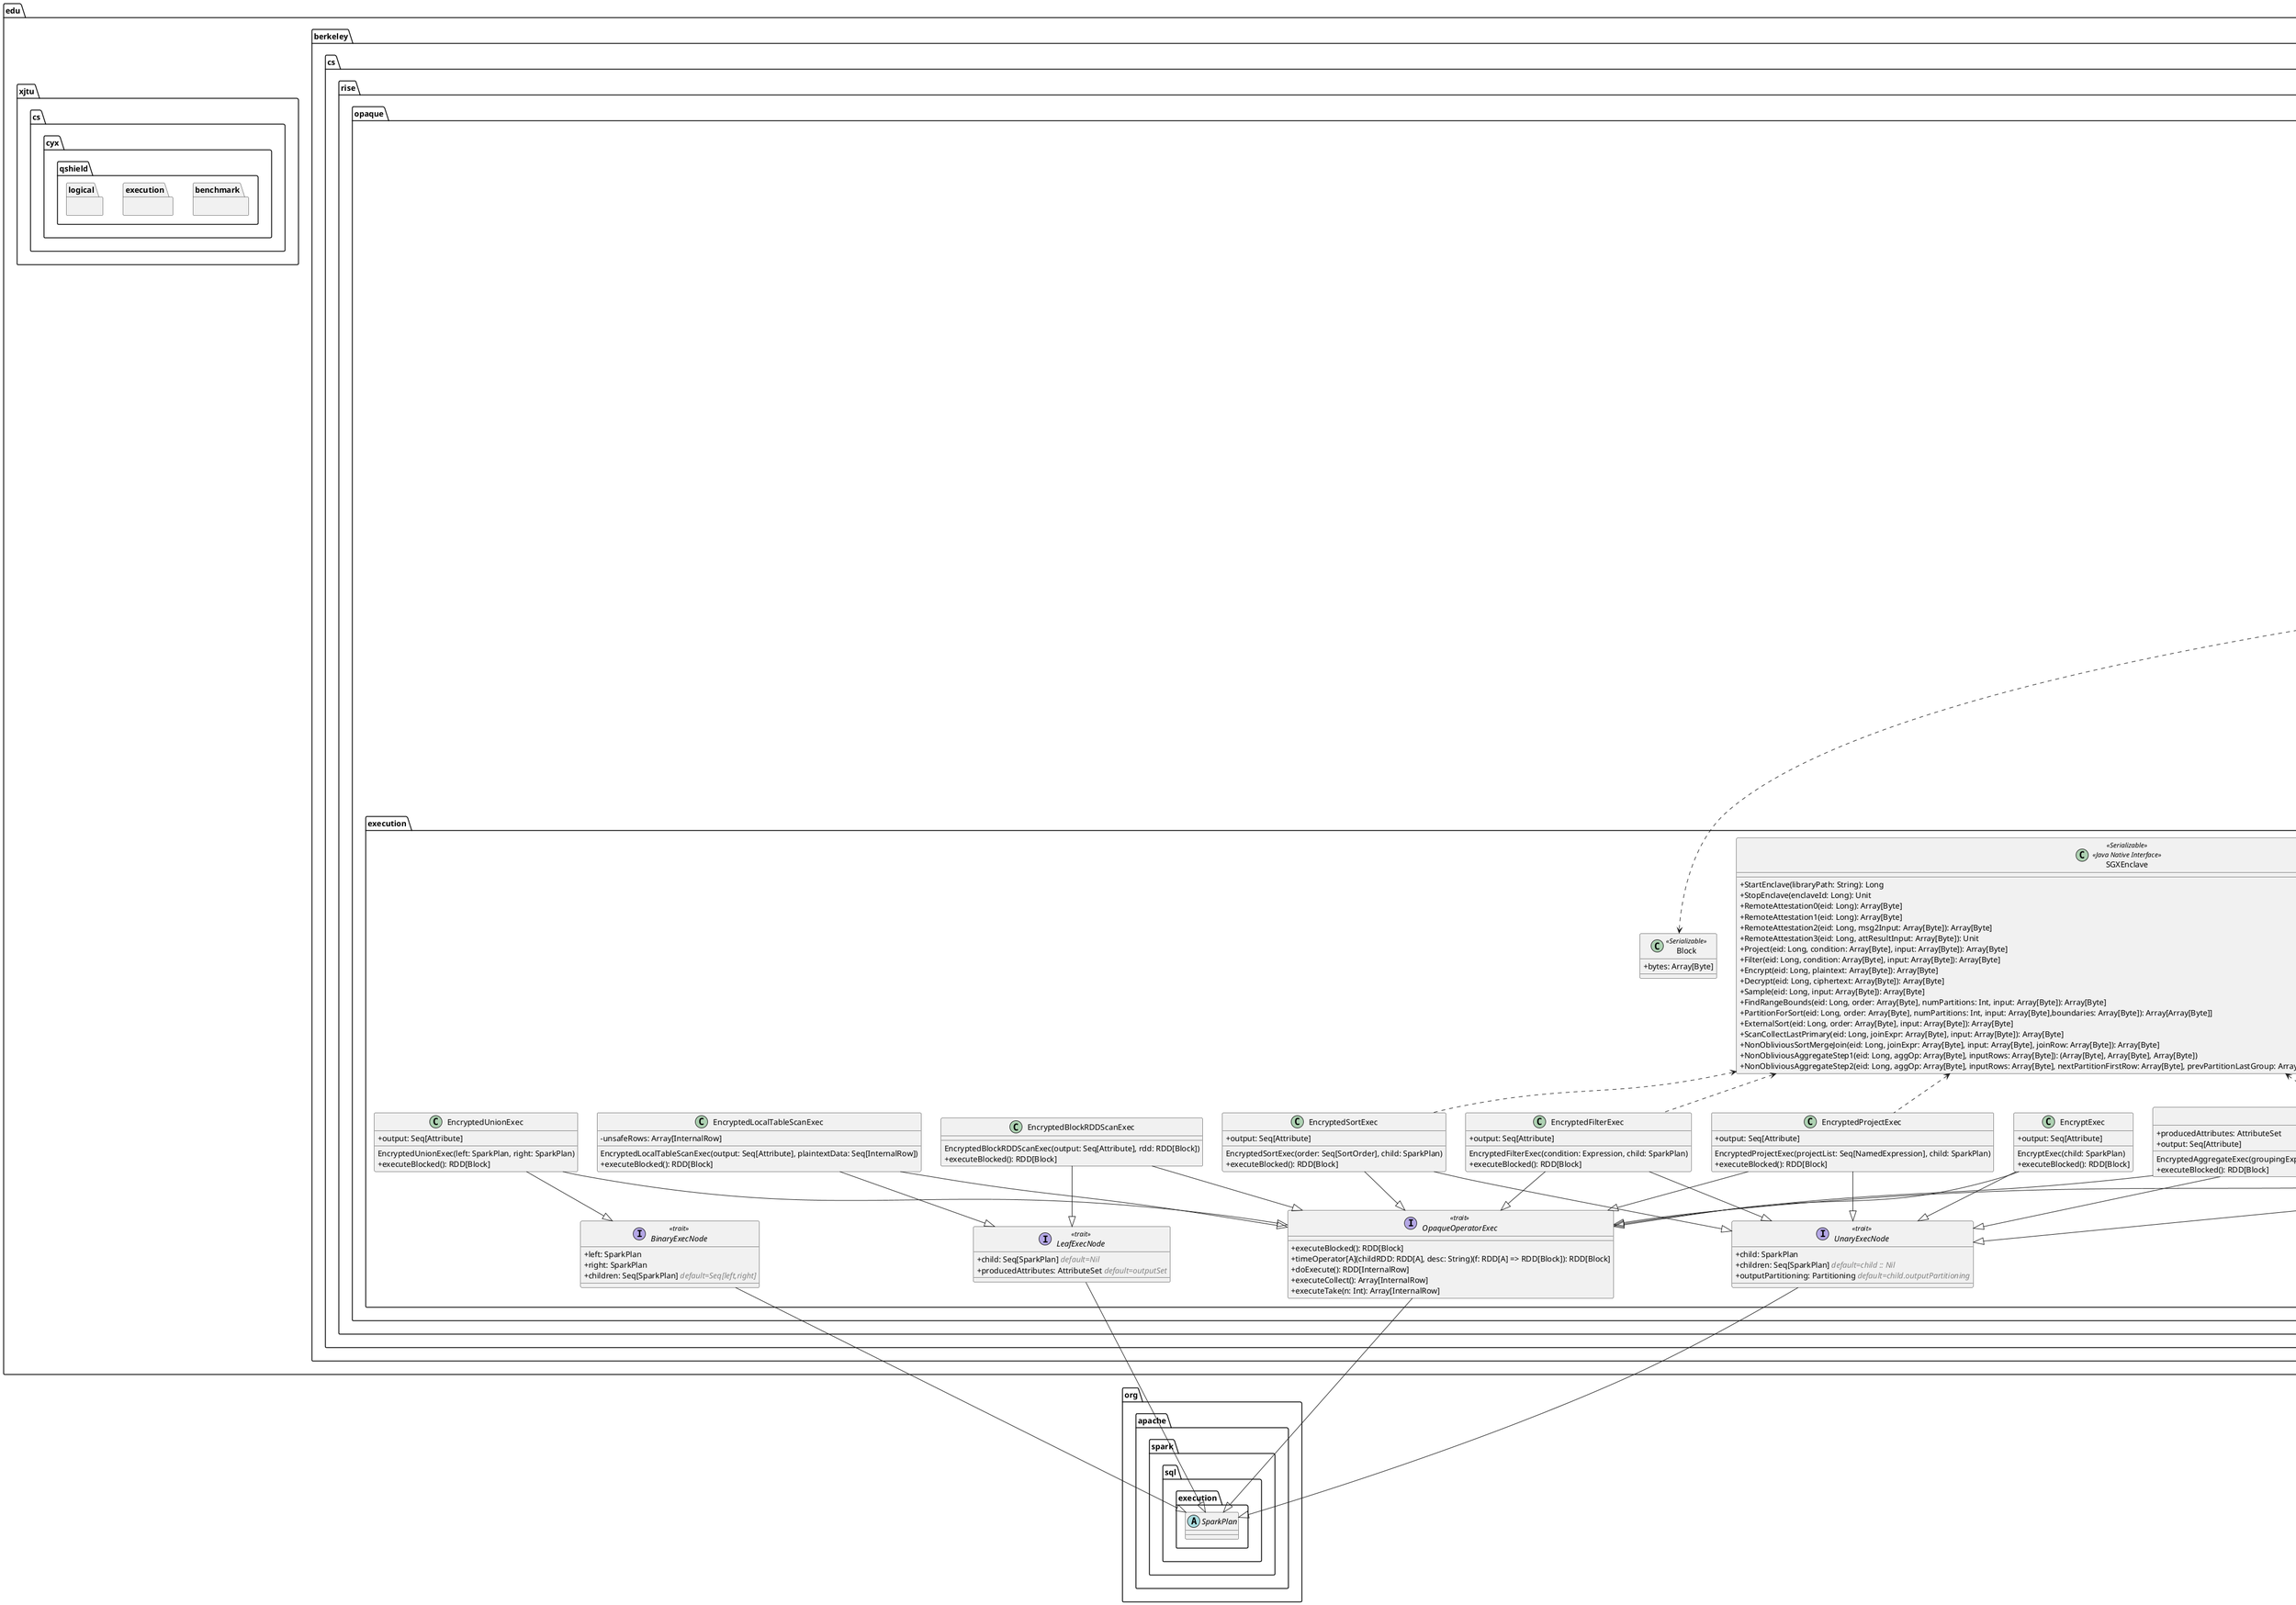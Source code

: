 @startuml
skinparam classAttributeIconSize 0

namespace org.apache.spark.sql.execution{
  abstract class SparkPlan
}

namespace edu.berkeley.cs.rise.opaque{
  namespace benchmark{
    class Benchmark << (O,orchid) Object >> {
      + dataDir : String
      + main(args : Array[String]) : Unit
    }
    class BigDataBenchmark << (O,orchid) Object >> {
      +rankings(spark: SparkSession, securityLevel: SecurityLevel, size: String, numPartitions: Int): DataFrame
      +uservisits(spark: SparkSession, securityLevel: SecurityLevel, size: String, numPartitions: Int): DataFrame
      +q1(spark: SparkSession, securityLevel: SecurityLevel, size: String, numPartitions: Int): DataFrame
      +q2(spark: SparkSession, securityLevel: SecurityLevel, size: String, numPartitions: Int): DataFrame
      +q3(spark: SparkSession, securityLevel: SecurityLevel, size: String, numPartitions: Int): DataFrame
    }
    class KMeans << (O,orchid) Object >> {
      +data(spark: SparkSession, securityLevel: SecurityLevel, numPartitions: Int, rand: Random, N: Int, D: Int): DataFrame
      +train(spark: SparkSession, securityLevel: SecurityLevel, numPartitions: Int, N: Int, D: Int, K: Int, convergeDist: Double): Array[Array[Double]]
    }
    class LeastSquares << (O,orchid) Object >> {
      +data(spark: SparkSession, securityLevel: SecurityLevel, numPartitions: Int): DataFrame
      +query(spark: SparkSession, securityLevel: SecurityLevel, size: String, numPartitions: Int): DataFrame
    }
    class LogisticRegression << (O,orchid) Object >> {
      +data(spark: SparkSession, securityLevel: SecurityLevel, numPartitions: Int, rand: Random, N: Int, D: Int, R: Double): DataFrame
      +train(spark: SparkSession, securityLevel: SecurityLevel, N: Int, numPartitions: Int): Array[Double]
    }
    class PageRank << (O,orchid) Object >> {
      +run(spark: SparkSession, securityLevel: SecurityLevel, size: String, numPartitions: Int): DataFrame
    }
    class TPCH << (O,orchid) Object >> {
      -tpch9EncryptedDFs(sqlContext: SQLContext, securityLevel: SecurityLevel, size: String, numPartitions: Int): (DataFrame, DataFrame, DataFrame, DataFrame, DataFrame, DataFrame)
      +part(sqlContext: SQLContext, securityLevel: SecurityLevel, size: String, numPartitions: Int): DataFrame
      +supplier(sqlContext: SQLContext, securityLevel: SecurityLevel, size: String, numPartitions: Int): DataFrame
      +lineitem(sqlContext: SQLContext, securityLevel: SecurityLevel, size: String, numPartitions: Int): DataFrame
      +partsupp(sqlContext: SQLContext, securityLevel: SecurityLevel, size: String, numPartitions: Int): DataFrame
      +orders(sqlContext: SQLContext, securityLevel: SecurityLevel, size: String, numPartitions: Int): DataFrame
      +nation(sqlContext: SQLContext, securityLevel: SecurityLevel, size: String, numPartitions: Int): DataFrame
      +tpch9(sqlContext: SQLContext, securityLevel: SecurityLevel, size: String, numPartitions: Int, quantityThreshold: Option[Int] = None): DataFrame
    }
    interface SecurityLevel <<sealed trait>> {
      +name: String
      +applyTo[T](df: DataFrame): DataFrame
    }
    class Encrypted << (O,orchid) Object >> {
      +name: String <i><color:grey>default="encrypted"</color></i>
      +applyTo[T](df: DataFrame): DataFrame
    }
    class Insecure << (O,orchid) Object >> {
      +name: String <i><color:grey>default="spark sql"</color></i>
      +applyTo[T](df: DataFrame): DataFrame
    }
  }

  namespace execution{
    interface LeafExecNode <<trait>>{
      +child: Seq[SparkPlan] <i><color:grey>default=Nil</color></i>
      +producedAttributes: AttributeSet <i><color:grey>default=outputSet</color></i>
    }
    interface UnaryExecNode <<trait>>{
      +child: SparkPlan
      +children: Seq[SparkPlan] <i><color:grey>default=child :: Nil</color></i>
      +outputPartitioning: Partitioning <i><color:grey>default=child.outputPartitioning</color></i>
    }
    interface BinaryExecNode <<trait>>{
      +left: SparkPlan
      +right: SparkPlan
      +children: Seq[SparkPlan] <i><color:grey>default=Seq[left,right]</color></i>
    }
    interface OpaqueOperatorExec <<trait>>{
      +executeBlocked(): RDD[Block]
      +timeOperator[A](childRDD: RDD[A], desc: String)(f: RDD[A] => RDD[Block]): RDD[Block]
      +doExecute(): RDD[InternalRow]
      +executeCollect(): Array[InternalRow]
      +executeTake(n: Int): Array[InternalRow]
    }
    class Block <<Serializable>>{
      +bytes: Array[Byte]
    }
    class EncryptedLocalTableScanExec{
      -unsafeRows: Array[InternalRow]
      EncryptedLocalTableScanExec(output: Seq[Attribute], plaintextData: Seq[InternalRow])
      +executeBlocked(): RDD[Block]
    }
    class EncryptExec{
      +output: Seq[Attribute]
      EncryptExec(child: SparkPlan)
      +executeBlocked(): RDD[Block]
    }
    class EncryptedBlockRDDScanExec{
      EncryptedBlockRDDScanExec(output: Seq[Attribute], rdd: RDD[Block])
      +executeBlocked(): RDD[Block]
    }
    class EncryptedProjectExec{
      +output: Seq[Attribute]
      EncryptedProjectExec(projectList: Seq[NamedExpression], child: SparkPlan)
      +executeBlocked(): RDD[Block]
    }
    class EncryptedFilterExec{
      +output: Seq[Attribute]
      EncryptedFilterExec(condition: Expression, child: SparkPlan)
      +executeBlocked(): RDD[Block]
    }
    class EncryptedAggregateExec{
      +producedAttributes: AttributeSet
      +output: Seq[Attribute]
      EncryptedAggregateExec(groupingExpressions: Seq[Expression], aggExpressions: Seq[NamedExpression], child: SparkPlan)
      +executeBlocked(): RDD[Block]
    }
    class EncryptedSortMergeJoinExec{
      EncryptedSortMergeJoinExec(joinType: JoinType, leftKeys: Seq[Expression], rightKeys: Seq[Expression], leftSchema: Seq[Attribute], rightSchema: Seq[Attribute],output: Seq[Attribute], child: SparkPlan)
      +executeBlocked(): RDD[Block]
    }
    class EncryptedUnionExec{
      +output: Seq[Attribute]
      EncryptedUnionExec(left: SparkPlan, right: SparkPlan)
      +executeBlocked(): RDD[Block]
    }
    class EncryptedSortExec{
      +output: Seq[Attribute]
      EncryptedSortExec(order: Seq[SortOrder], child: SparkPlan)
      +executeBlocked(): RDD[Block]
    }
    class SGXEnclave <<Serializable>><<Java Native Interface>>{
      +StartEnclave(libraryPath: String): Long
      +StopEnclave(enclaveId: Long): Unit
      +RemoteAttestation0(eid: Long): Array[Byte]
      +RemoteAttestation1(eid: Long): Array[Byte]
      +RemoteAttestation2(eid: Long, msg2Input: Array[Byte]): Array[Byte]
      +RemoteAttestation3(eid: Long, attResultInput: Array[Byte]): Unit
      +Project(eid: Long, condition: Array[Byte], input: Array[Byte]): Array[Byte]
      +Filter(eid: Long, condition: Array[Byte], input: Array[Byte]): Array[Byte]
      +Encrypt(eid: Long, plaintext: Array[Byte]): Array[Byte]
      +Decrypt(eid: Long, ciphertext: Array[Byte]): Array[Byte]
      +Sample(eid: Long, input: Array[Byte]): Array[Byte]
      +FindRangeBounds(eid: Long, order: Array[Byte], numPartitions: Int, input: Array[Byte]): Array[Byte]
      +PartitionForSort(eid: Long, order: Array[Byte], numPartitions: Int, input: Array[Byte],boundaries: Array[Byte]): Array[Array[Byte]]
      +ExternalSort(eid: Long, order: Array[Byte], input: Array[Byte]): Array[Byte]
      +ScanCollectLastPrimary(eid: Long, joinExpr: Array[Byte], input: Array[Byte]): Array[Byte]
      +NonObliviousSortMergeJoin(eid: Long, joinExpr: Array[Byte], input: Array[Byte], joinRow: Array[Byte]): Array[Byte]
      +NonObliviousAggregateStep1(eid: Long, aggOp: Array[Byte], inputRows: Array[Byte]): (Array[Byte], Array[Byte], Array[Byte])
      +NonObliviousAggregateStep2(eid: Long, aggOp: Array[Byte], inputRows: Array[Byte], nextPartitionFirstRow: Array[Byte], prevPartitionLastGroup: Array[Byte], prevPartitionLastRow: Array[Byte]): Array[Byte]
    }

  }

  namespace expressions{
    class ClosestPoint{
      +dataType: DataType
      +inputTypes: Seq[]
      ClosestPoint(left: Expression, right: Expression)
      #nullSafeEval(input1: Any, input2: Any): ArrayData
    }
    class DotProduct{
      +dataType: DataType
      +inputTypes: Array[]
      +symbol: String
      +sqlOperator: String
      DotProduct(left: Expression, right: Expression)
      #nullSafeEval(input1: Any, input2: Any): Double
    }
    class VectorAdd{
      +dataType: DataType
      +inputTypes: Array[]
      +symbol: String
      +sqlOperator: String
      VectorAdd(left: Expression, right: Expression)
      #nullSafeEval(input1: Any, input2: Any): ArrayData
    }
    class VectorMultiply{
      +dataType: DataType
      +inputTypes: Seq[]
      VectorMultiply(left: Expression, right: Expression)
      #nullSafeEval(input1: Any, input2: Any): ArrayData
    }
    class VectorSum{
      +inputSchema: StructType
      +bufferSchema: StructType
      +dataType: DataType
      +deterministic: Boolean
      -addArray(agg: Array[Double], arr: Array[Double]): Unit
      -ensureArraySize(agg: Array[Double], size: Int): Array[Double]
      +initialize(buffer: MutableAggregationBuffer): Unit
      +update(buffer: MutableAggregationBuffer, input: Row): Unit
      +merge(buffer1: MutableAggregationBuffer, buffer2: Row): Unit
      +evaluate(buffer: Row): Array[Double]
    }
  }

  namespace logical{
    interface OpaqueOperator <<trait>> {
      +references: AttributeSet
    }

    class Encrypt{
      +output: Seq[Attribute]
      Encrypt(child: LogicalPlan)
    }
    class EncryptedLocalRelation{
      #stringArgs: Iterator
      EncryptedLocalRelation(output: Seq[Attribute], plaintextData: Seq[InternalRow])
      +newInstance(): EncryptedLocalRelation
    }
    class EncryptedBlockRDD{
      +children: Seq[LogicalPlan]
      +producedAttributes: AttributeSet
      EncryptedBlockRDD(output: Seq[Attribute], rdd: RDD[Block])
      +newInstance(): EncryptedBlockRDD
    }
    class EncryptedProject{
      +output: Seq[Attribute]
      EncryptedProject(projectList: Seq[NamedExpression], child: OpaqueOperator)
    }
    class EncryptedFilter{
      +output: Seq[Attribute]
      EncryptedFilter(condition: Expression, child: OpaqueOperator)
    }
    class EncryptedSort{
      +output: Seq[Attribute]
      EncryptedSort(order: Seq[SortOrder], child: OpaqueOperator)
    }
    class EncryptedAggregate{
      +producedAttributes: AttributeSet
      +output: Seq[Attribute]
      EncryptedAggregate(groupingExpressions: Seq[Expression], aggExpressions: Seq[NamedExpression], child: OpaqueOperator)
    }
    class EncryptedJoin{
      +output: Seq[Attribute]
      EncryptedJoin(left: OpaqueOperator, right: OpaqueOperator, joinType: JoinType, condition: Option[Expression])
    }
    class EncryptedUnion{
      +output: Seq[Attribute]
      EncryptedUnion(left: OpaqueOperator, right: OpaqueOperator)
    }

    class EncryptLocalRelation << (O,orchid) Object >> {
      +apply(plan: LogicalPlan): LogicalPlan
    }
    class ConvertToOpaqueOperators << (O,orchid) Object >> {
      +isEncrypted(plan: LogicalPlan): Boolean
      +isEncrypted(plan: SparkPlan): Boolean
      +apply(plan: LogicalPlan): LogicalPlan
    }
  }

  class Utils << (O,orchid) Object>> {
    -perf : Boolean <i><color:grey>default=System.getenv."SGX_PERF"</color></i>
    +eid: Long <i><color:grey>default=0</color></i>
    +GCM_IV_LENGTH: Int <i><color:grey>default=12</color></i>
    +GCM_KEY_LENGTH: Int <i><color:grey>default=16</color></i>
    +GCM_TAG_LENGTH: Int <i><color:grey>default=16</color></i>
    +sharedKey: Array[Byte] <i><color:grey>default="Opaque devel key".getBytes</color></i>
    +attested: Boolean <i><color:grey>default=false</color></i>
    +attesting_getepid: Boolean <i><color:grey>default=false</color></i>
    +attesting_getmsg1: Boolean <i><color:grey>default=false</color></i>
    +attesting_getmsg3: Boolean <i><color:grey>default=false</color></i>
    +attesting_final_ra: Boolean <i><color:grey>default=false</color></i>
    +MaxBlockSize: Int <i><color:grey>default=1000</color></i>
    +emptyBlock: Block
    -jsonSerialize(x: Any): String
    +time[A](desc: String)(f: => A): A
    +logPerf(message: String): Unit
    +retry[T](n: Int)(fn: => T): T
    +timeBenchmark[A](benchmarkAttrs: (String, Any)*)(f: => A): A
    +findLibraryAsResource(libraryName: String): String
    +findResource(resourceName: String): String
    +createTempDir(): File
    +deleteRecursively(file: File): Unit
    +initEnclave(): (SGXEnclave, Long)
    +encrypt(data: Array[Byte]): Array[Byte]
    +decrypt(data: Array[Byte]): Array[Byte]
    +initSQLContext(sqlContext: SQLContext): Unit
    +concatByteArrays(arrays: Array[Array[Byte]]): Array[Byte]
    +splitBytes(bytes: Array[Byte], numSplits: Int): Array[Array[Byte]]
    +ensureCached[T](rdd: RDD[T], storageLevel: StorageLevel): RDD[T]
    +ensureCached[T](rdd: RDD[T]): RDD[T]
    +ensureCached[T](ds: Dataset[T], storageLevel: StorageLevel): Dataset[T]
    +ensureCached[T](ds: Dataset[T]): Dataset[T]
    +force(ds: Dataset[_]): Unit
    +flatbuffersCreateField(builder: FlatBufferBuilder, value: Any, dataType: DataType, isNull: Boolean): Int
    +flatbuffersExtractFieldValue(f: tuix.Field): Any
    +encryptInternalRowsFlatbuffers(rows: Seq[InternalRow], types: Seq[DataType], useEnclave: Boolean): Block
    +decryptBlockFlatbuffers(block: Block): Seq[InternalRow]
    +treeFold[BaseType <: TreeNode[BaseType], B](tree: BaseType)(op: (Seq[B], BaseType) => B): B
    +flatbuffersSerializeExpression(builder: FlatBufferBuilder, expr: Expression, input: Seq[Attribute]): Int
    +serializeFilterExpression(condition: Expression, input: Seq[Attribute]): Array[Byte]
    +serializeProjectList(projectList: Seq[NamedExpression], input: Seq[Attribute]): Array[Byte]
    +serializeSortOrder(sortOrder: Seq[SortOrder], input: Seq[Attribute]): Array[Byte]
    +serializeJoinExpression(joinType: JoinType, leftKeys: Seq[Expression], rightKeys: Seq[Expression], leftSchema: Seq[Attribute], rightSchema: Seq[Attribute]): Array[Byte]
    +serializeAggOp(groupingExpressions: Seq[Expression], aggExpressions: Seq[NamedExpression], input: Seq[Attribute]): Array[Byte]
    +serializeAggExpression(builder: FlatBufferBuilder, e: AggregateExpression, input: Seq[Attribute], aggSchema: Seq[Attribute], concatSchema: Seq[Attribute]): Int
    +concatEncryptedBlocks(blocks: Seq[Block]): Block
  }

}

namespace edu.xjtu.cs.cyx.qshield{
  namespace benchmark{

  }

  namespace execution{

  }

  namespace logical{

  }
}

namespace org.apache.spark.sql{

}

edu.berkeley.cs.rise.opaque.Utils <.down. edu.berkeley.cs.rise.opaque.benchmark.Benchmark
edu.berkeley.cs.rise.opaque.Utils <.down. edu.berkeley.cs.rise.opaque.benchmark.BigDataBenchmark
edu.berkeley.cs.rise.opaque.Utils <.down. edu.berkeley.cs.rise.opaque.benchmark.KMeans
edu.berkeley.cs.rise.opaque.Utils <.down. edu.berkeley.cs.rise.opaque.benchmark.LeastSquares
edu.berkeley.cs.rise.opaque.Utils <.down. edu.berkeley.cs.rise.opaque.benchmark.LogisticRegression
edu.berkeley.cs.rise.opaque.Utils <.down. edu.berkeley.cs.rise.opaque.benchmark.PageRank
edu.berkeley.cs.rise.opaque.Utils .down.> edu.berkeley.cs.rise.opaque.execution.Block

edu.berkeley.cs.rise.opaque.benchmark.SecurityLevel <.. edu.berkeley.cs.rise.opaque.benchmark.Benchmark
edu.berkeley.cs.rise.opaque.benchmark.SecurityLevel <.. edu.berkeley.cs.rise.opaque.benchmark.BigDataBenchmark
edu.berkeley.cs.rise.opaque.benchmark.SecurityLevel <.. edu.berkeley.cs.rise.opaque.benchmark.KMeans
edu.berkeley.cs.rise.opaque.benchmark.SecurityLevel <.. edu.berkeley.cs.rise.opaque.benchmark.LeastSquares
edu.berkeley.cs.rise.opaque.benchmark.SecurityLevel <.. edu.berkeley.cs.rise.opaque.benchmark.LogisticRegression
edu.berkeley.cs.rise.opaque.benchmark.SecurityLevel <.. edu.berkeley.cs.rise.opaque.benchmark.PageRank
edu.berkeley.cs.rise.opaque.benchmark.SecurityLevel <.right. edu.berkeley.cs.rise.opaque.benchmark.TPCH
edu.berkeley.cs.rise.opaque.benchmark.SecurityLevel <|-up- edu.berkeley.cs.rise.opaque.benchmark.Encrypted
edu.berkeley.cs.rise.opaque.benchmark.SecurityLevel <|-up- edu.berkeley.cs.rise.opaque.benchmark.Insecure

org.apache.spark.sql.execution.SparkPlan <|-up- edu.berkeley.cs.rise.opaque.execution.LeafExecNode
org.apache.spark.sql.execution.SparkPlan <|-up- edu.berkeley.cs.rise.opaque.execution.UnaryExecNode
org.apache.spark.sql.execution.SparkPlan <|-up- edu.berkeley.cs.rise.opaque.execution.BinaryExecNode
org.apache.spark.sql.execution.SparkPlan <|-up- edu.berkeley.cs.rise.opaque.execution.OpaqueOperatorExec

edu.berkeley.cs.rise.opaque.execution.EncryptedLocalTableScanExec --|> edu.berkeley.cs.rise.opaque.execution.LeafExecNode
edu.berkeley.cs.rise.opaque.execution.EncryptedLocalTableScanExec --|> edu.berkeley.cs.rise.opaque.execution.OpaqueOperatorExec
edu.berkeley.cs.rise.opaque.execution.EncryptExec --|> edu.berkeley.cs.rise.opaque.execution.UnaryExecNode
edu.berkeley.cs.rise.opaque.execution.EncryptExec --|> edu.berkeley.cs.rise.opaque.execution.OpaqueOperatorExec
edu.berkeley.cs.rise.opaque.execution.EncryptedBlockRDDScanExec --|> edu.berkeley.cs.rise.opaque.execution.LeafExecNode
edu.berkeley.cs.rise.opaque.execution.EncryptedBlockRDDScanExec --|> edu.berkeley.cs.rise.opaque.execution.OpaqueOperatorExec
edu.berkeley.cs.rise.opaque.execution.EncryptedProjectExec --|> edu.berkeley.cs.rise.opaque.execution.UnaryExecNode
edu.berkeley.cs.rise.opaque.execution.EncryptedProjectExec --|> edu.berkeley.cs.rise.opaque.execution.OpaqueOperatorExec
edu.berkeley.cs.rise.opaque.execution.EncryptedFilterExec --|> edu.berkeley.cs.rise.opaque.execution.UnaryExecNode
edu.berkeley.cs.rise.opaque.execution.EncryptedFilterExec --|> edu.berkeley.cs.rise.opaque.execution.OpaqueOperatorExec
edu.berkeley.cs.rise.opaque.execution.EncryptedAggregateExec --|> edu.berkeley.cs.rise.opaque.execution.UnaryExecNode
edu.berkeley.cs.rise.opaque.execution.EncryptedAggregateExec --|> edu.berkeley.cs.rise.opaque.execution.OpaqueOperatorExec
edu.berkeley.cs.rise.opaque.execution.EncryptedSortMergeJoinExec --|> edu.berkeley.cs.rise.opaque.execution.UnaryExecNode
edu.berkeley.cs.rise.opaque.execution.EncryptedSortMergeJoinExec --|> edu.berkeley.cs.rise.opaque.execution.OpaqueOperatorExec
edu.berkeley.cs.rise.opaque.execution.EncryptedUnionExec --|> edu.berkeley.cs.rise.opaque.execution.BinaryExecNode
edu.berkeley.cs.rise.opaque.execution.EncryptedUnionExec --|> edu.berkeley.cs.rise.opaque.execution.OpaqueOperatorExec
edu.berkeley.cs.rise.opaque.execution.EncryptedSortExec --|> edu.berkeley.cs.rise.opaque.execution.UnaryExecNode
edu.berkeley.cs.rise.opaque.execution.EncryptedSortExec --|> edu.berkeley.cs.rise.opaque.execution.OpaqueOperatorExec

edu.berkeley.cs.rise.opaque.execution.EncryptedSortMergeJoinExec .up.> edu.berkeley.cs.rise.opaque.execution.SGXEnclave
edu.berkeley.cs.rise.opaque.execution.EncryptedAggregateExec .up.> edu.berkeley.cs.rise.opaque.execution.SGXEnclave
edu.berkeley.cs.rise.opaque.execution.EncryptedFilterExec .up.> edu.berkeley.cs.rise.opaque.execution.SGXEnclave
edu.berkeley.cs.rise.opaque.execution.EncryptedProjectExec .up.> edu.berkeley.cs.rise.opaque.execution.SGXEnclave
edu.berkeley.cs.rise.opaque.execution.EncryptedSortExec .up.> edu.berkeley.cs.rise.opaque.execution.SGXEnclave

edu.berkeley.cs.rise.opaque.logical.Encrypt --|> edu.berkeley.cs.rise.opaque.logical.OpaqueOperator
edu.berkeley.cs.rise.opaque.logical.EncryptedLocalRelation --|> edu.berkeley.cs.rise.opaque.logical.OpaqueOperator
edu.berkeley.cs.rise.opaque.logical.EncryptedBlockRDD --|> edu.berkeley.cs.rise.opaque.logical.OpaqueOperator
edu.berkeley.cs.rise.opaque.logical.EncryptedProject --|> edu.berkeley.cs.rise.opaque.logical.OpaqueOperator
edu.berkeley.cs.rise.opaque.logical.EncryptedFilter --|> edu.berkeley.cs.rise.opaque.logical.OpaqueOperator
edu.berkeley.cs.rise.opaque.logical.EncryptedSort --|> edu.berkeley.cs.rise.opaque.logical.OpaqueOperator
edu.berkeley.cs.rise.opaque.logical.EncryptedAggregate --|> edu.berkeley.cs.rise.opaque.logical.OpaqueOperator
edu.berkeley.cs.rise.opaque.logical.EncryptedJoin --|> edu.berkeley.cs.rise.opaque.logical.OpaqueOperator
edu.berkeley.cs.rise.opaque.logical.EncryptedUnion --|> edu.berkeley.cs.rise.opaque.logical.OpaqueOperator

edu.berkeley.cs.rise.opaque.logical.EncryptLocalRelation ..> edu.berkeley.cs.rise.opaque.logical.EncryptedLocalRelation
edu.berkeley.cs.rise.opaque.logical.ConvertToOpaqueOperators ..> edu.berkeley.cs.rise.opaque.logical.EncryptedBlockRDD
edu.berkeley.cs.rise.opaque.logical.ConvertToOpaqueOperators ..> edu.berkeley.cs.rise.opaque.logical.EncryptedProject
edu.berkeley.cs.rise.opaque.logical.ConvertToOpaqueOperators ..> edu.berkeley.cs.rise.opaque.logical.EncryptedFilter
edu.berkeley.cs.rise.opaque.logical.ConvertToOpaqueOperators ..> edu.berkeley.cs.rise.opaque.logical.EncryptedSort
edu.berkeley.cs.rise.opaque.logical.ConvertToOpaqueOperators ..> edu.berkeley.cs.rise.opaque.logical.EncryptedJoin
edu.berkeley.cs.rise.opaque.logical.ConvertToOpaqueOperators ..> edu.berkeley.cs.rise.opaque.logical.EncryptedAggregate
edu.berkeley.cs.rise.opaque.logical.ConvertToOpaqueOperators ..> edu.berkeley.cs.rise.opaque.logical.EncryptedUnion
@enduml
